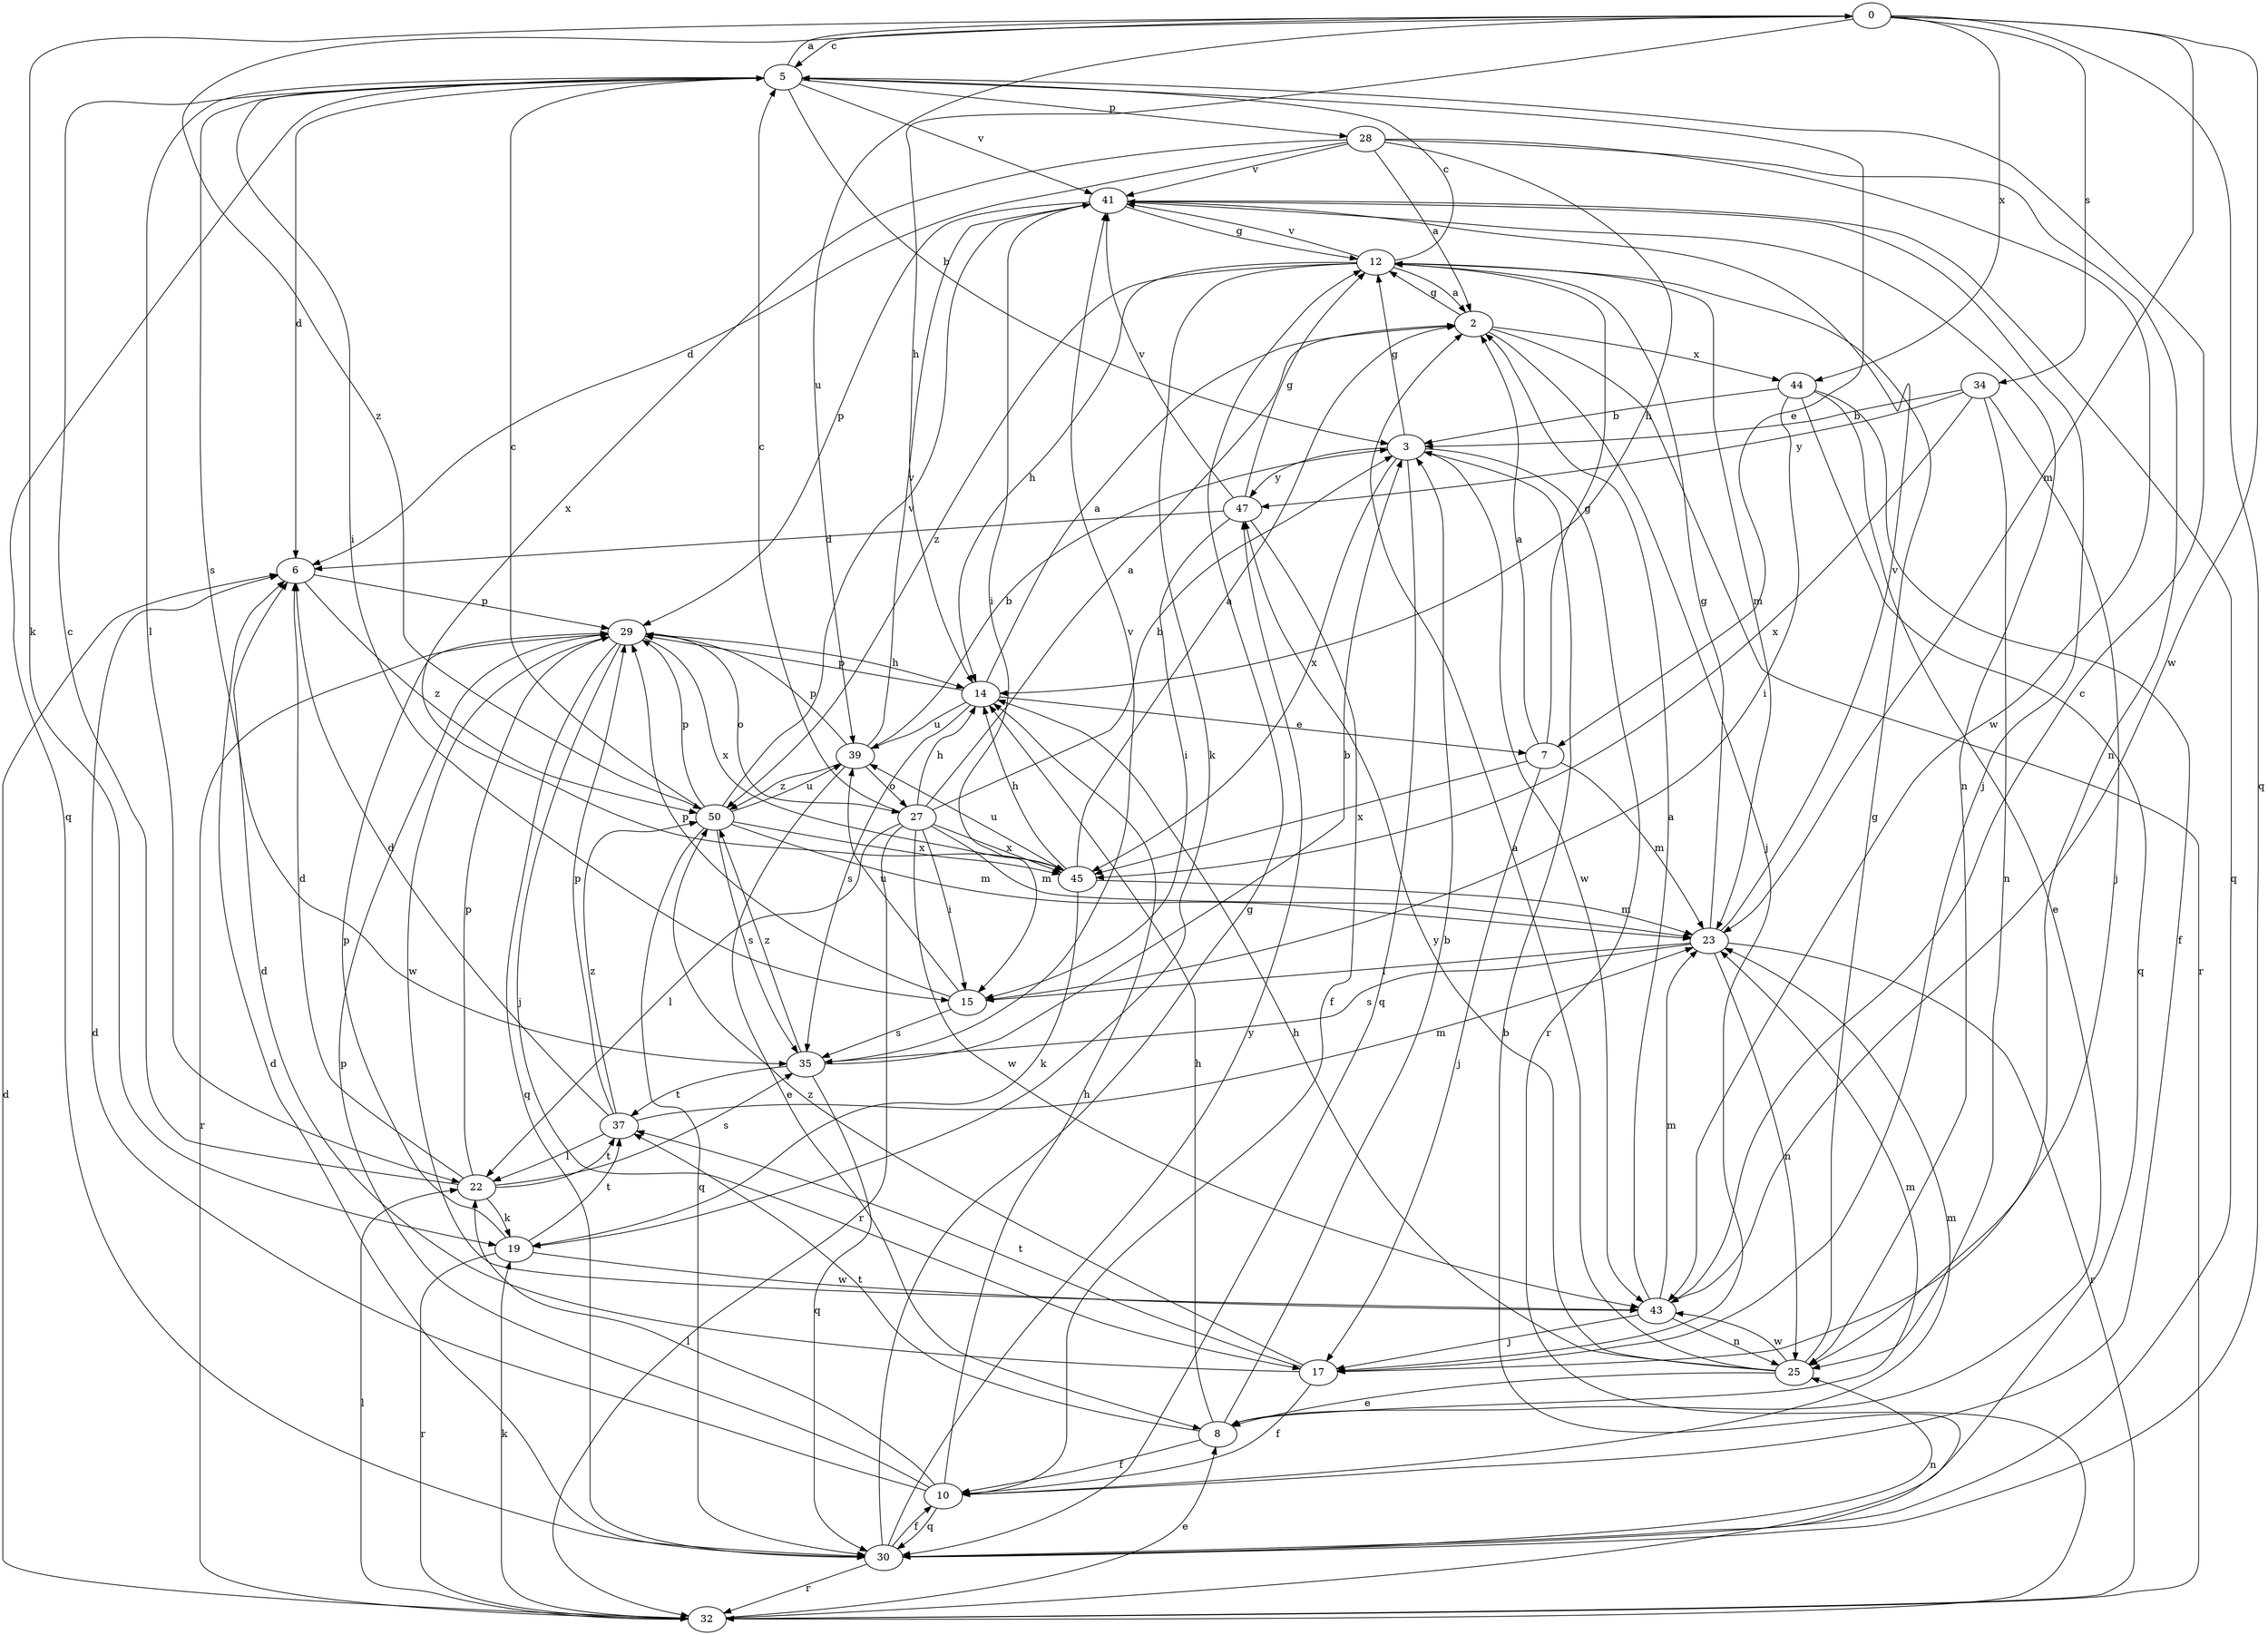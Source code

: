 strict digraph  {
0;
2;
3;
5;
6;
7;
8;
10;
12;
14;
15;
17;
19;
22;
23;
25;
27;
28;
29;
30;
32;
34;
35;
37;
39;
41;
43;
44;
45;
47;
50;
0 -> 5  [label=c];
0 -> 14  [label=h];
0 -> 19  [label=k];
0 -> 23  [label=m];
0 -> 30  [label=q];
0 -> 34  [label=s];
0 -> 39  [label=u];
0 -> 43  [label=w];
0 -> 44  [label=x];
0 -> 50  [label=z];
2 -> 12  [label=g];
2 -> 17  [label=j];
2 -> 32  [label=r];
2 -> 44  [label=x];
3 -> 12  [label=g];
3 -> 30  [label=q];
3 -> 32  [label=r];
3 -> 43  [label=w];
3 -> 45  [label=x];
3 -> 47  [label=y];
5 -> 0  [label=a];
5 -> 3  [label=b];
5 -> 6  [label=d];
5 -> 7  [label=e];
5 -> 15  [label=i];
5 -> 22  [label=l];
5 -> 28  [label=p];
5 -> 30  [label=q];
5 -> 35  [label=s];
5 -> 41  [label=v];
6 -> 29  [label=p];
6 -> 50  [label=z];
7 -> 2  [label=a];
7 -> 12  [label=g];
7 -> 17  [label=j];
7 -> 23  [label=m];
7 -> 45  [label=x];
8 -> 3  [label=b];
8 -> 10  [label=f];
8 -> 14  [label=h];
8 -> 23  [label=m];
8 -> 37  [label=t];
10 -> 6  [label=d];
10 -> 14  [label=h];
10 -> 22  [label=l];
10 -> 23  [label=m];
10 -> 29  [label=p];
10 -> 30  [label=q];
12 -> 2  [label=a];
12 -> 5  [label=c];
12 -> 14  [label=h];
12 -> 19  [label=k];
12 -> 23  [label=m];
12 -> 41  [label=v];
12 -> 50  [label=z];
14 -> 2  [label=a];
14 -> 7  [label=e];
14 -> 29  [label=p];
14 -> 35  [label=s];
14 -> 39  [label=u];
15 -> 29  [label=p];
15 -> 35  [label=s];
15 -> 39  [label=u];
17 -> 6  [label=d];
17 -> 10  [label=f];
17 -> 37  [label=t];
17 -> 50  [label=z];
19 -> 29  [label=p];
19 -> 32  [label=r];
19 -> 37  [label=t];
19 -> 43  [label=w];
22 -> 5  [label=c];
22 -> 6  [label=d];
22 -> 19  [label=k];
22 -> 29  [label=p];
22 -> 35  [label=s];
22 -> 37  [label=t];
23 -> 12  [label=g];
23 -> 15  [label=i];
23 -> 25  [label=n];
23 -> 32  [label=r];
23 -> 35  [label=s];
23 -> 41  [label=v];
25 -> 2  [label=a];
25 -> 8  [label=e];
25 -> 12  [label=g];
25 -> 14  [label=h];
25 -> 43  [label=w];
25 -> 47  [label=y];
27 -> 2  [label=a];
27 -> 3  [label=b];
27 -> 5  [label=c];
27 -> 14  [label=h];
27 -> 15  [label=i];
27 -> 22  [label=l];
27 -> 23  [label=m];
27 -> 32  [label=r];
27 -> 43  [label=w];
27 -> 45  [label=x];
28 -> 2  [label=a];
28 -> 6  [label=d];
28 -> 14  [label=h];
28 -> 25  [label=n];
28 -> 41  [label=v];
28 -> 43  [label=w];
28 -> 45  [label=x];
29 -> 14  [label=h];
29 -> 17  [label=j];
29 -> 27  [label=o];
29 -> 30  [label=q];
29 -> 32  [label=r];
29 -> 43  [label=w];
29 -> 45  [label=x];
30 -> 6  [label=d];
30 -> 10  [label=f];
30 -> 12  [label=g];
30 -> 25  [label=n];
30 -> 32  [label=r];
30 -> 47  [label=y];
32 -> 3  [label=b];
32 -> 6  [label=d];
32 -> 8  [label=e];
32 -> 19  [label=k];
32 -> 22  [label=l];
34 -> 3  [label=b];
34 -> 17  [label=j];
34 -> 25  [label=n];
34 -> 45  [label=x];
34 -> 47  [label=y];
35 -> 3  [label=b];
35 -> 30  [label=q];
35 -> 37  [label=t];
35 -> 41  [label=v];
35 -> 50  [label=z];
37 -> 6  [label=d];
37 -> 22  [label=l];
37 -> 23  [label=m];
37 -> 29  [label=p];
37 -> 50  [label=z];
39 -> 3  [label=b];
39 -> 8  [label=e];
39 -> 27  [label=o];
39 -> 29  [label=p];
39 -> 41  [label=v];
39 -> 50  [label=z];
41 -> 12  [label=g];
41 -> 15  [label=i];
41 -> 17  [label=j];
41 -> 25  [label=n];
41 -> 29  [label=p];
41 -> 30  [label=q];
43 -> 2  [label=a];
43 -> 5  [label=c];
43 -> 17  [label=j];
43 -> 23  [label=m];
43 -> 25  [label=n];
44 -> 3  [label=b];
44 -> 8  [label=e];
44 -> 10  [label=f];
44 -> 15  [label=i];
44 -> 30  [label=q];
45 -> 2  [label=a];
45 -> 14  [label=h];
45 -> 19  [label=k];
45 -> 23  [label=m];
45 -> 39  [label=u];
47 -> 6  [label=d];
47 -> 10  [label=f];
47 -> 12  [label=g];
47 -> 15  [label=i];
47 -> 41  [label=v];
50 -> 5  [label=c];
50 -> 23  [label=m];
50 -> 29  [label=p];
50 -> 30  [label=q];
50 -> 35  [label=s];
50 -> 39  [label=u];
50 -> 41  [label=v];
50 -> 45  [label=x];
}
